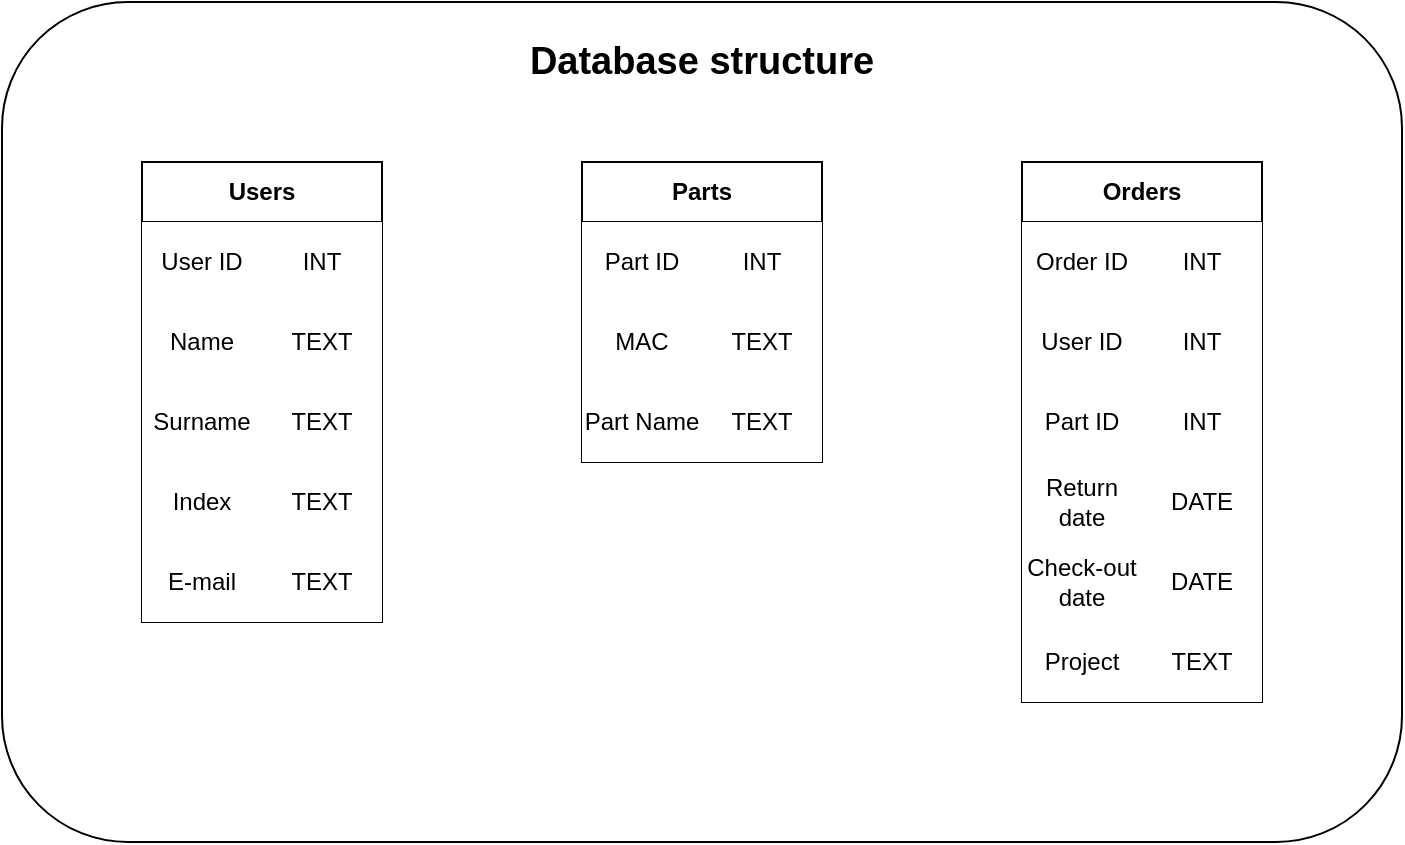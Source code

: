<mxfile version="14.0.5" type="device"><diagram id="C5RBs43oDa-KdzZeNtuy" name="Page-1"><mxGraphModel dx="1422" dy="762" grid="1" gridSize="10" guides="1" tooltips="1" connect="1" arrows="1" fold="1" page="1" pageScale="1" pageWidth="827" pageHeight="1169" math="0" shadow="0"><root><mxCell id="WIyWlLk6GJQsqaUBKTNV-0"/><mxCell id="WIyWlLk6GJQsqaUBKTNV-1" parent="WIyWlLk6GJQsqaUBKTNV-0"/><mxCell id="i9niHMW2VAxr2laqJfud-29" value="" style="rounded=1;whiteSpace=wrap;html=1;startSize=30;" vertex="1" parent="WIyWlLk6GJQsqaUBKTNV-1"><mxGeometry x="30" y="60" width="700" height="420" as="geometry"/></mxCell><mxCell id="245UQ6HVsyZYWsN1HuCi-42" value="Users" style="shape=table;html=1;whiteSpace=wrap;startSize=30;container=1;collapsible=0;childLayout=tableLayout;fontStyle=1;align=center;" parent="WIyWlLk6GJQsqaUBKTNV-1" vertex="1"><mxGeometry x="100" y="140" width="120" height="230" as="geometry"/></mxCell><mxCell id="245UQ6HVsyZYWsN1HuCi-43" value="" style="shape=partialRectangle;html=1;whiteSpace=wrap;collapsible=0;dropTarget=0;pointerEvents=0;fillColor=none;top=0;left=0;bottom=0;right=0;points=[[0,0.5],[1,0.5]];portConstraint=eastwest;" parent="245UQ6HVsyZYWsN1HuCi-42" vertex="1"><mxGeometry y="30" width="120" height="40" as="geometry"/></mxCell><mxCell id="245UQ6HVsyZYWsN1HuCi-44" value="User ID" style="shape=partialRectangle;html=1;whiteSpace=wrap;connectable=0;top=0;left=0;bottom=0;right=0;overflow=hidden;" parent="245UQ6HVsyZYWsN1HuCi-43" vertex="1"><mxGeometry width="60" height="40" as="geometry"/></mxCell><mxCell id="245UQ6HVsyZYWsN1HuCi-45" value="INT" style="shape=partialRectangle;html=1;whiteSpace=wrap;connectable=0;top=0;left=0;bottom=0;right=0;overflow=hidden;" parent="245UQ6HVsyZYWsN1HuCi-43" vertex="1"><mxGeometry x="60" width="60" height="40" as="geometry"/></mxCell><mxCell id="245UQ6HVsyZYWsN1HuCi-47" value="" style="shape=partialRectangle;html=1;whiteSpace=wrap;collapsible=0;dropTarget=0;pointerEvents=0;fillColor=none;top=0;left=0;bottom=0;right=0;points=[[0,0.5],[1,0.5]];portConstraint=eastwest;" parent="245UQ6HVsyZYWsN1HuCi-42" vertex="1"><mxGeometry y="70" width="120" height="40" as="geometry"/></mxCell><mxCell id="245UQ6HVsyZYWsN1HuCi-48" value="Name" style="shape=partialRectangle;html=1;whiteSpace=wrap;connectable=0;top=0;left=0;bottom=0;right=0;overflow=hidden;" parent="245UQ6HVsyZYWsN1HuCi-47" vertex="1"><mxGeometry width="60" height="40" as="geometry"/></mxCell><mxCell id="245UQ6HVsyZYWsN1HuCi-49" value="TEXT" style="shape=partialRectangle;html=1;whiteSpace=wrap;connectable=0;top=0;left=0;bottom=0;right=0;overflow=hidden;" parent="245UQ6HVsyZYWsN1HuCi-47" vertex="1"><mxGeometry x="60" width="60" height="40" as="geometry"/></mxCell><mxCell id="245UQ6HVsyZYWsN1HuCi-51" value="" style="shape=partialRectangle;html=1;whiteSpace=wrap;collapsible=0;dropTarget=0;pointerEvents=0;fillColor=none;top=0;left=0;bottom=0;right=0;points=[[0,0.5],[1,0.5]];portConstraint=eastwest;" parent="245UQ6HVsyZYWsN1HuCi-42" vertex="1"><mxGeometry y="110" width="120" height="40" as="geometry"/></mxCell><mxCell id="245UQ6HVsyZYWsN1HuCi-52" value="Surname" style="shape=partialRectangle;html=1;whiteSpace=wrap;connectable=0;top=0;left=0;bottom=0;right=0;overflow=hidden;" parent="245UQ6HVsyZYWsN1HuCi-51" vertex="1"><mxGeometry width="60" height="40" as="geometry"/></mxCell><mxCell id="245UQ6HVsyZYWsN1HuCi-53" value="&lt;span&gt;TEXT&lt;/span&gt;" style="shape=partialRectangle;html=1;whiteSpace=wrap;connectable=0;top=0;left=0;bottom=0;right=0;overflow=hidden;" parent="245UQ6HVsyZYWsN1HuCi-51" vertex="1"><mxGeometry x="60" width="60" height="40" as="geometry"/></mxCell><mxCell id="245UQ6HVsyZYWsN1HuCi-94" style="shape=partialRectangle;html=1;whiteSpace=wrap;collapsible=0;dropTarget=0;pointerEvents=0;fillColor=none;top=0;left=0;bottom=0;right=0;points=[[0,0.5],[1,0.5]];portConstraint=eastwest;" parent="245UQ6HVsyZYWsN1HuCi-42" vertex="1"><mxGeometry y="150" width="120" height="40" as="geometry"/></mxCell><mxCell id="245UQ6HVsyZYWsN1HuCi-95" value="Index" style="shape=partialRectangle;html=1;whiteSpace=wrap;connectable=0;top=0;left=0;bottom=0;right=0;overflow=hidden;" parent="245UQ6HVsyZYWsN1HuCi-94" vertex="1"><mxGeometry width="60" height="40" as="geometry"/></mxCell><mxCell id="245UQ6HVsyZYWsN1HuCi-96" value="&lt;span&gt;TEXT&lt;/span&gt;" style="shape=partialRectangle;html=1;whiteSpace=wrap;connectable=0;top=0;left=0;bottom=0;right=0;overflow=hidden;" parent="245UQ6HVsyZYWsN1HuCi-94" vertex="1"><mxGeometry x="60" width="60" height="40" as="geometry"/></mxCell><mxCell id="245UQ6HVsyZYWsN1HuCi-97" style="shape=partialRectangle;html=1;whiteSpace=wrap;collapsible=0;dropTarget=0;pointerEvents=0;fillColor=none;top=0;left=0;bottom=0;right=0;points=[[0,0.5],[1,0.5]];portConstraint=eastwest;" parent="245UQ6HVsyZYWsN1HuCi-42" vertex="1"><mxGeometry y="190" width="120" height="40" as="geometry"/></mxCell><mxCell id="245UQ6HVsyZYWsN1HuCi-98" value="E-mail" style="shape=partialRectangle;html=1;whiteSpace=wrap;connectable=0;top=0;left=0;bottom=0;right=0;overflow=hidden;" parent="245UQ6HVsyZYWsN1HuCi-97" vertex="1"><mxGeometry width="60" height="40" as="geometry"/></mxCell><mxCell id="245UQ6HVsyZYWsN1HuCi-99" value="&lt;span&gt;TEXT&lt;/span&gt;" style="shape=partialRectangle;html=1;whiteSpace=wrap;connectable=0;top=0;left=0;bottom=0;right=0;overflow=hidden;" parent="245UQ6HVsyZYWsN1HuCi-97" vertex="1"><mxGeometry x="60" width="60" height="40" as="geometry"/></mxCell><mxCell id="245UQ6HVsyZYWsN1HuCi-68" value="Parts" style="shape=table;html=1;whiteSpace=wrap;startSize=30;container=1;collapsible=0;childLayout=tableLayout;fontStyle=1;align=center;" parent="WIyWlLk6GJQsqaUBKTNV-1" vertex="1"><mxGeometry x="320" y="140" width="120" height="150" as="geometry"/></mxCell><mxCell id="245UQ6HVsyZYWsN1HuCi-69" value="" style="shape=partialRectangle;html=1;whiteSpace=wrap;collapsible=0;dropTarget=0;pointerEvents=0;fillColor=none;top=0;left=0;bottom=0;right=0;points=[[0,0.5],[1,0.5]];portConstraint=eastwest;" parent="245UQ6HVsyZYWsN1HuCi-68" vertex="1"><mxGeometry y="30" width="120" height="40" as="geometry"/></mxCell><mxCell id="245UQ6HVsyZYWsN1HuCi-70" value="Part ID" style="shape=partialRectangle;html=1;whiteSpace=wrap;connectable=0;top=0;left=0;bottom=0;right=0;overflow=hidden;" parent="245UQ6HVsyZYWsN1HuCi-69" vertex="1"><mxGeometry width="60" height="40" as="geometry"/></mxCell><mxCell id="245UQ6HVsyZYWsN1HuCi-71" value="INT" style="shape=partialRectangle;html=1;whiteSpace=wrap;connectable=0;top=0;left=0;bottom=0;right=0;overflow=hidden;" parent="245UQ6HVsyZYWsN1HuCi-69" vertex="1"><mxGeometry x="60" width="60" height="40" as="geometry"/></mxCell><mxCell id="245UQ6HVsyZYWsN1HuCi-73" value="" style="shape=partialRectangle;html=1;whiteSpace=wrap;collapsible=0;dropTarget=0;pointerEvents=0;fillColor=none;top=0;left=0;bottom=0;right=0;points=[[0,0.5],[1,0.5]];portConstraint=eastwest;" parent="245UQ6HVsyZYWsN1HuCi-68" vertex="1"><mxGeometry y="70" width="120" height="40" as="geometry"/></mxCell><mxCell id="245UQ6HVsyZYWsN1HuCi-74" value="MAC" style="shape=partialRectangle;html=1;whiteSpace=wrap;connectable=0;top=0;left=0;bottom=0;right=0;overflow=hidden;" parent="245UQ6HVsyZYWsN1HuCi-73" vertex="1"><mxGeometry width="60" height="40" as="geometry"/></mxCell><mxCell id="245UQ6HVsyZYWsN1HuCi-75" value="&lt;span&gt;TEXT&lt;/span&gt;" style="shape=partialRectangle;html=1;whiteSpace=wrap;connectable=0;top=0;left=0;bottom=0;right=0;overflow=hidden;" parent="245UQ6HVsyZYWsN1HuCi-73" vertex="1"><mxGeometry x="60" width="60" height="40" as="geometry"/></mxCell><mxCell id="245UQ6HVsyZYWsN1HuCi-77" value="" style="shape=partialRectangle;html=1;whiteSpace=wrap;collapsible=0;dropTarget=0;pointerEvents=0;fillColor=none;top=0;left=0;bottom=0;right=0;points=[[0,0.5],[1,0.5]];portConstraint=eastwest;" parent="245UQ6HVsyZYWsN1HuCi-68" vertex="1"><mxGeometry y="110" width="120" height="40" as="geometry"/></mxCell><mxCell id="245UQ6HVsyZYWsN1HuCi-78" value="Part Name" style="shape=partialRectangle;html=1;whiteSpace=wrap;connectable=0;top=0;left=0;bottom=0;right=0;overflow=hidden;" parent="245UQ6HVsyZYWsN1HuCi-77" vertex="1"><mxGeometry width="60" height="40" as="geometry"/></mxCell><mxCell id="245UQ6HVsyZYWsN1HuCi-79" value="&lt;span&gt;TEXT&lt;/span&gt;" style="shape=partialRectangle;html=1;whiteSpace=wrap;connectable=0;top=0;left=0;bottom=0;right=0;overflow=hidden;" parent="245UQ6HVsyZYWsN1HuCi-77" vertex="1"><mxGeometry x="60" width="60" height="40" as="geometry"/></mxCell><mxCell id="245UQ6HVsyZYWsN1HuCi-81" value="Orders" style="shape=table;html=1;whiteSpace=wrap;startSize=30;container=1;collapsible=0;childLayout=tableLayout;fontStyle=1;align=center;" parent="WIyWlLk6GJQsqaUBKTNV-1" vertex="1"><mxGeometry x="540" y="140" width="120" height="270" as="geometry"/></mxCell><mxCell id="245UQ6HVsyZYWsN1HuCi-82" value="" style="shape=partialRectangle;html=1;whiteSpace=wrap;collapsible=0;dropTarget=0;pointerEvents=0;fillColor=none;top=0;left=0;bottom=0;right=0;points=[[0,0.5],[1,0.5]];portConstraint=eastwest;" parent="245UQ6HVsyZYWsN1HuCi-81" vertex="1"><mxGeometry y="30" width="120" height="40" as="geometry"/></mxCell><mxCell id="245UQ6HVsyZYWsN1HuCi-83" value="Order ID" style="shape=partialRectangle;html=1;whiteSpace=wrap;connectable=0;top=0;left=0;bottom=0;right=0;overflow=hidden;" parent="245UQ6HVsyZYWsN1HuCi-82" vertex="1"><mxGeometry width="60" height="40" as="geometry"/></mxCell><mxCell id="245UQ6HVsyZYWsN1HuCi-84" value="INT" style="shape=partialRectangle;html=1;whiteSpace=wrap;connectable=0;top=0;left=0;bottom=0;right=0;overflow=hidden;" parent="245UQ6HVsyZYWsN1HuCi-82" vertex="1"><mxGeometry x="60" width="60" height="40" as="geometry"/></mxCell><mxCell id="245UQ6HVsyZYWsN1HuCi-90" value="" style="shape=partialRectangle;html=1;whiteSpace=wrap;collapsible=0;dropTarget=0;pointerEvents=0;fillColor=none;top=0;left=0;bottom=0;right=0;points=[[0,0.5],[1,0.5]];portConstraint=eastwest;" parent="245UQ6HVsyZYWsN1HuCi-81" vertex="1"><mxGeometry y="70" width="120" height="40" as="geometry"/></mxCell><mxCell id="245UQ6HVsyZYWsN1HuCi-91" value="User ID" style="shape=partialRectangle;html=1;whiteSpace=wrap;connectable=0;top=0;left=0;bottom=0;right=0;overflow=hidden;" parent="245UQ6HVsyZYWsN1HuCi-90" vertex="1"><mxGeometry width="60" height="40" as="geometry"/></mxCell><mxCell id="245UQ6HVsyZYWsN1HuCi-92" value="INT" style="shape=partialRectangle;html=1;whiteSpace=wrap;connectable=0;top=0;left=0;bottom=0;right=0;overflow=hidden;" parent="245UQ6HVsyZYWsN1HuCi-90" vertex="1"><mxGeometry x="60" width="60" height="40" as="geometry"/></mxCell><mxCell id="245UQ6HVsyZYWsN1HuCi-86" value="" style="shape=partialRectangle;html=1;whiteSpace=wrap;collapsible=0;dropTarget=0;pointerEvents=0;fillColor=none;top=0;left=0;bottom=0;right=0;points=[[0,0.5],[1,0.5]];portConstraint=eastwest;" parent="245UQ6HVsyZYWsN1HuCi-81" vertex="1"><mxGeometry y="110" width="120" height="40" as="geometry"/></mxCell><mxCell id="245UQ6HVsyZYWsN1HuCi-87" value="Part ID" style="shape=partialRectangle;html=1;whiteSpace=wrap;connectable=0;top=0;left=0;bottom=0;right=0;overflow=hidden;" parent="245UQ6HVsyZYWsN1HuCi-86" vertex="1"><mxGeometry width="60" height="40" as="geometry"/></mxCell><mxCell id="245UQ6HVsyZYWsN1HuCi-88" value="INT" style="shape=partialRectangle;html=1;whiteSpace=wrap;connectable=0;top=0;left=0;bottom=0;right=0;overflow=hidden;" parent="245UQ6HVsyZYWsN1HuCi-86" vertex="1"><mxGeometry x="60" width="60" height="40" as="geometry"/></mxCell><mxCell id="i9niHMW2VAxr2laqJfud-3" style="shape=partialRectangle;html=1;whiteSpace=wrap;collapsible=0;dropTarget=0;pointerEvents=0;fillColor=none;top=0;left=0;bottom=0;right=0;points=[[0,0.5],[1,0.5]];portConstraint=eastwest;" vertex="1" parent="245UQ6HVsyZYWsN1HuCi-81"><mxGeometry y="150" width="120" height="40" as="geometry"/></mxCell><mxCell id="i9niHMW2VAxr2laqJfud-4" value="&lt;span&gt;Return date&lt;/span&gt;" style="shape=partialRectangle;html=1;whiteSpace=wrap;connectable=0;top=0;left=0;bottom=0;right=0;overflow=hidden;" vertex="1" parent="i9niHMW2VAxr2laqJfud-3"><mxGeometry width="60" height="40" as="geometry"/></mxCell><mxCell id="i9niHMW2VAxr2laqJfud-5" value="&lt;span&gt;DATE&lt;/span&gt;" style="shape=partialRectangle;html=1;whiteSpace=wrap;connectable=0;top=0;left=0;bottom=0;right=0;overflow=hidden;" vertex="1" parent="i9niHMW2VAxr2laqJfud-3"><mxGeometry x="60" width="60" height="40" as="geometry"/></mxCell><mxCell id="i9niHMW2VAxr2laqJfud-6" style="shape=partialRectangle;html=1;whiteSpace=wrap;collapsible=0;dropTarget=0;pointerEvents=0;fillColor=none;top=0;left=0;bottom=0;right=0;points=[[0,0.5],[1,0.5]];portConstraint=eastwest;" vertex="1" parent="245UQ6HVsyZYWsN1HuCi-81"><mxGeometry y="190" width="120" height="40" as="geometry"/></mxCell><mxCell id="i9niHMW2VAxr2laqJfud-7" value="&lt;span&gt;Check-out date&lt;/span&gt;" style="shape=partialRectangle;html=1;whiteSpace=wrap;connectable=0;top=0;left=0;bottom=0;right=0;overflow=hidden;" vertex="1" parent="i9niHMW2VAxr2laqJfud-6"><mxGeometry width="60" height="40" as="geometry"/></mxCell><mxCell id="i9niHMW2VAxr2laqJfud-8" value="&lt;span&gt;DATE&lt;/span&gt;" style="shape=partialRectangle;html=1;whiteSpace=wrap;connectable=0;top=0;left=0;bottom=0;right=0;overflow=hidden;" vertex="1" parent="i9niHMW2VAxr2laqJfud-6"><mxGeometry x="60" width="60" height="40" as="geometry"/></mxCell><mxCell id="i9niHMW2VAxr2laqJfud-9" style="shape=partialRectangle;html=1;whiteSpace=wrap;collapsible=0;dropTarget=0;pointerEvents=0;fillColor=none;top=0;left=0;bottom=0;right=0;points=[[0,0.5],[1,0.5]];portConstraint=eastwest;" vertex="1" parent="245UQ6HVsyZYWsN1HuCi-81"><mxGeometry y="230" width="120" height="40" as="geometry"/></mxCell><mxCell id="i9niHMW2VAxr2laqJfud-10" value="Project" style="shape=partialRectangle;html=1;whiteSpace=wrap;connectable=0;top=0;left=0;bottom=0;right=0;overflow=hidden;" vertex="1" parent="i9niHMW2VAxr2laqJfud-9"><mxGeometry width="60" height="40" as="geometry"/></mxCell><mxCell id="i9niHMW2VAxr2laqJfud-11" value="TEXT" style="shape=partialRectangle;html=1;whiteSpace=wrap;connectable=0;top=0;left=0;bottom=0;right=0;overflow=hidden;" vertex="1" parent="i9niHMW2VAxr2laqJfud-9"><mxGeometry x="60" width="60" height="40" as="geometry"/></mxCell><mxCell id="i9niHMW2VAxr2laqJfud-30" value="&lt;font style=&quot;font-size: 19px&quot;&gt;&lt;b&gt;Database structure&lt;/b&gt;&lt;/font&gt;" style="text;html=1;strokeColor=none;fillColor=none;align=center;verticalAlign=middle;whiteSpace=wrap;rounded=0;startSize=30;" vertex="1" parent="WIyWlLk6GJQsqaUBKTNV-1"><mxGeometry x="285" y="60" width="190" height="60" as="geometry"/></mxCell></root></mxGraphModel></diagram></mxfile>